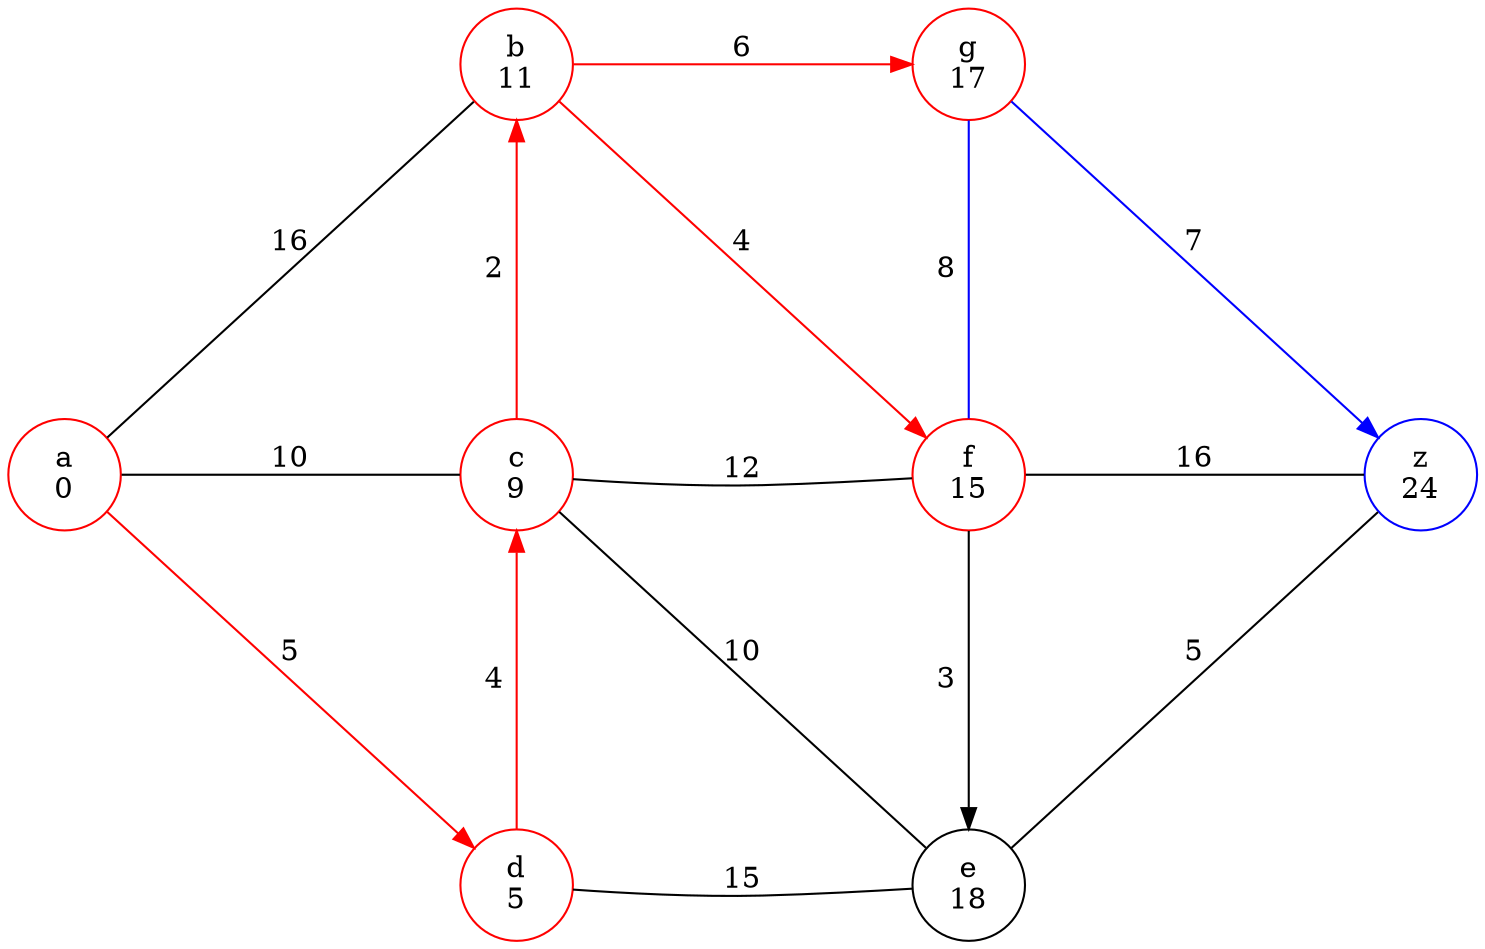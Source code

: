 digraph {
    rankdir=LR
    splines=true;
    overlap=scalexy;
    ranksep=2
    nodesep=1

    a -> b [label="16", dir=none, color=black]
    a -> c [label="10", dir=none, color=black]
    a -> d [label="5", color=red]

    b -> c [label="2", dir=back, color=red]
    c -> d [label="4", dir=back, color=red]

    b -> g [label="6", color=red]
    b -> f [label="4", color=red]


    c -> f [label="12", dir=none, color=black]
    c -> e [label="10", dir=none, color=black]

    d -> e [label="15", dir=none, color=black]

    g -> f [label="8", dir=none, color=blue]
    f -> e [label="3", color=black]

    g -> z [label="7", color=blue]
    f -> z [label="16", dir=none, color=black]
    e -> z [label="5", dir=none]

    {rank=same; b c d}
    {rank=same; g f e}

    a [color=red, label="a\n0"]
    b [color=red, label="b\n11"]
    c [color=red, label="c\n9"]
    d [color=red, label="d\n5"]
    e [color=black, label="e\n18"]
    f [color=red, label="f\n15"]
    g [color=red, label="g\n17"]
    z [color=blue, label="z\n24"]
}
